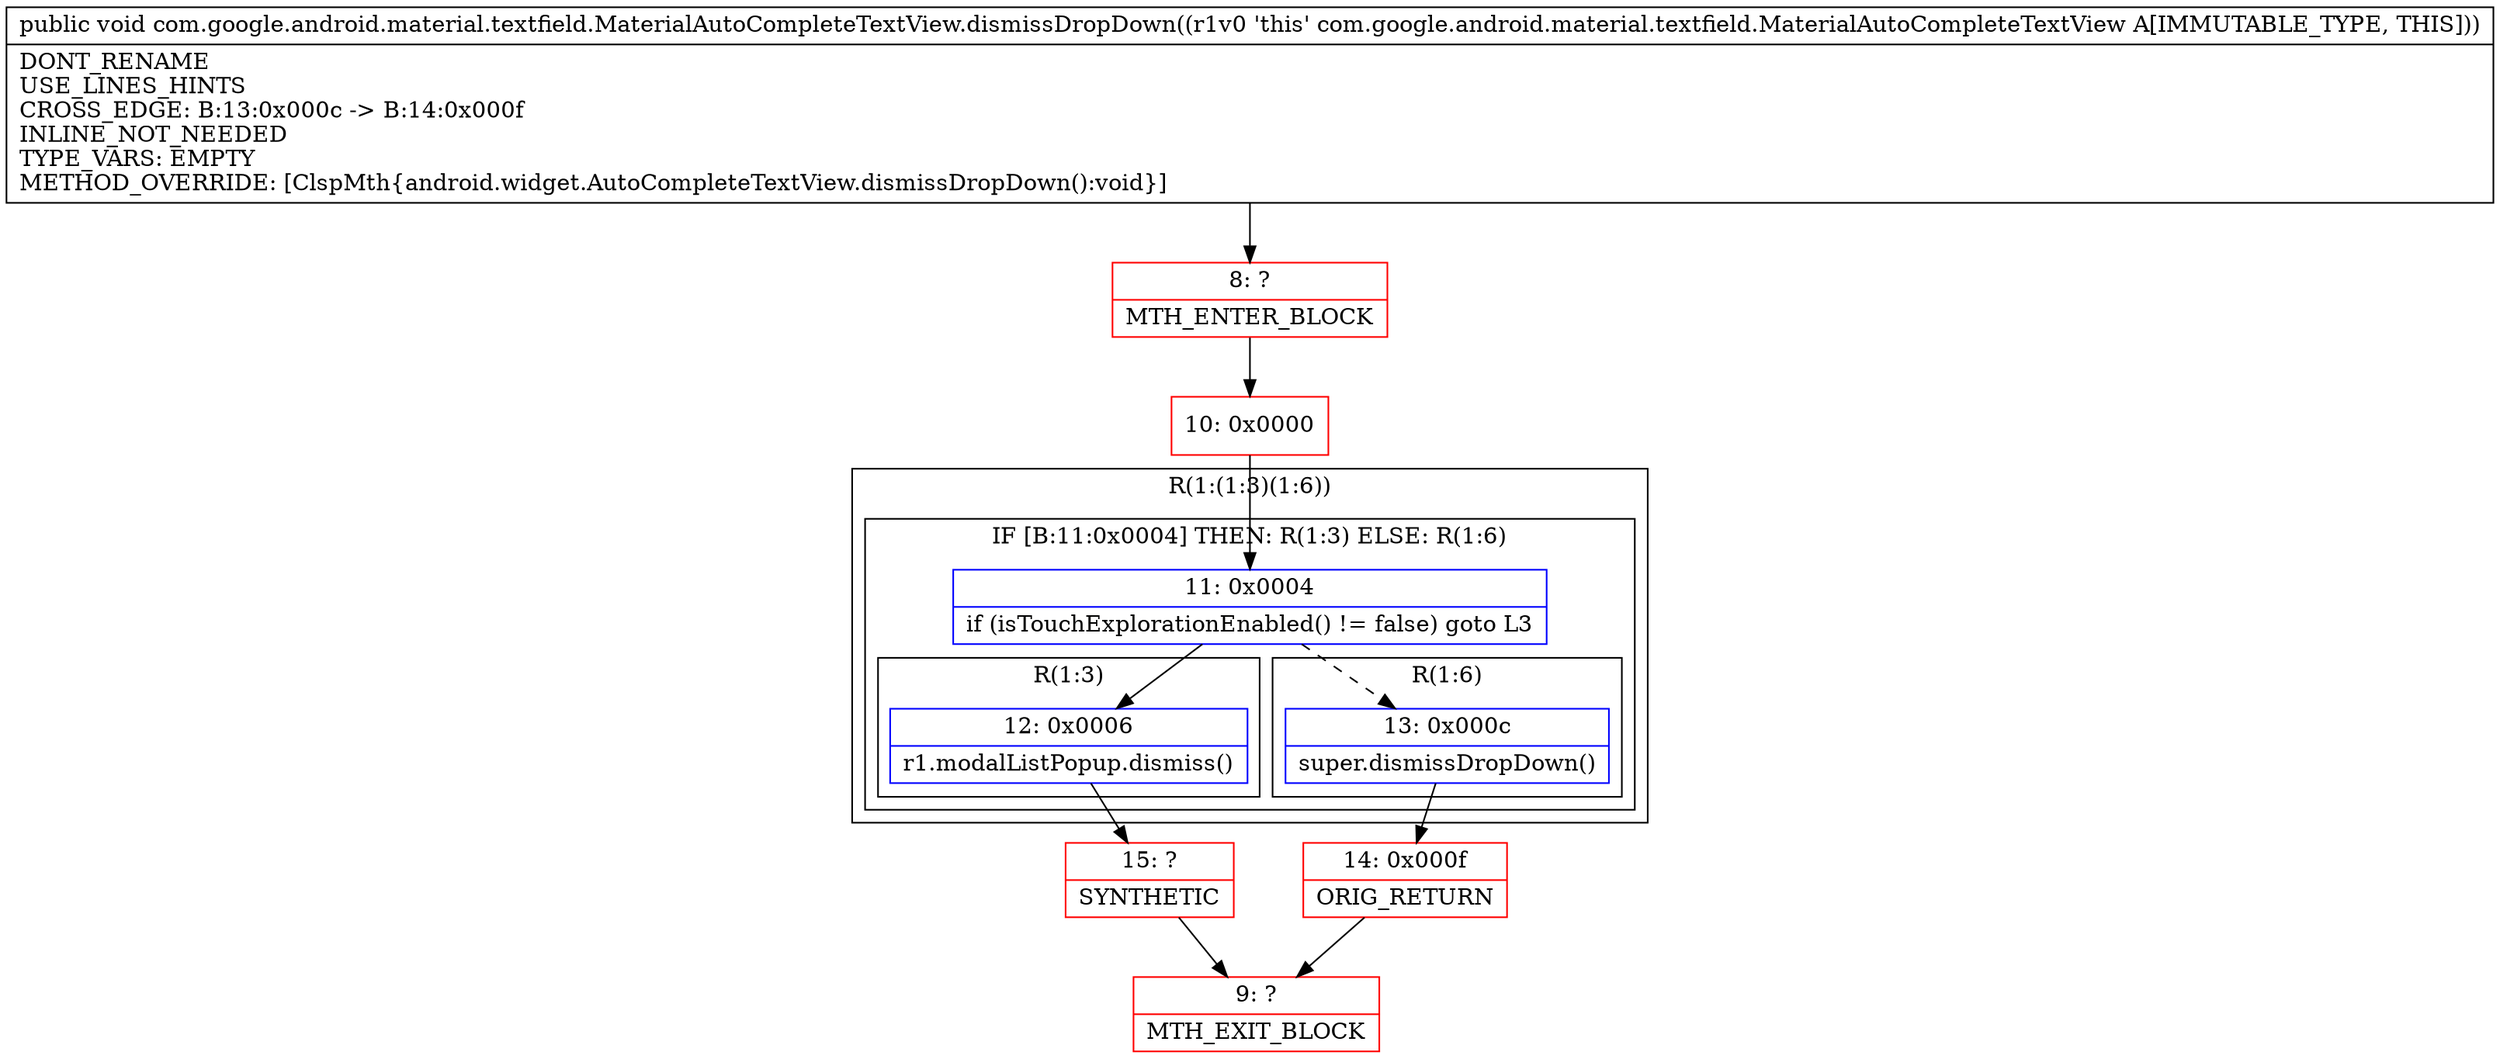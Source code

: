 digraph "CFG forcom.google.android.material.textfield.MaterialAutoCompleteTextView.dismissDropDown()V" {
subgraph cluster_Region_1476154111 {
label = "R(1:(1:3)(1:6))";
node [shape=record,color=blue];
subgraph cluster_IfRegion_352012334 {
label = "IF [B:11:0x0004] THEN: R(1:3) ELSE: R(1:6)";
node [shape=record,color=blue];
Node_11 [shape=record,label="{11\:\ 0x0004|if (isTouchExplorationEnabled() != false) goto L3\l}"];
subgraph cluster_Region_776965154 {
label = "R(1:3)";
node [shape=record,color=blue];
Node_12 [shape=record,label="{12\:\ 0x0006|r1.modalListPopup.dismiss()\l}"];
}
subgraph cluster_Region_237029648 {
label = "R(1:6)";
node [shape=record,color=blue];
Node_13 [shape=record,label="{13\:\ 0x000c|super.dismissDropDown()\l}"];
}
}
}
Node_8 [shape=record,color=red,label="{8\:\ ?|MTH_ENTER_BLOCK\l}"];
Node_10 [shape=record,color=red,label="{10\:\ 0x0000}"];
Node_15 [shape=record,color=red,label="{15\:\ ?|SYNTHETIC\l}"];
Node_9 [shape=record,color=red,label="{9\:\ ?|MTH_EXIT_BLOCK\l}"];
Node_14 [shape=record,color=red,label="{14\:\ 0x000f|ORIG_RETURN\l}"];
MethodNode[shape=record,label="{public void com.google.android.material.textfield.MaterialAutoCompleteTextView.dismissDropDown((r1v0 'this' com.google.android.material.textfield.MaterialAutoCompleteTextView A[IMMUTABLE_TYPE, THIS]))  | DONT_RENAME\lUSE_LINES_HINTS\lCROSS_EDGE: B:13:0x000c \-\> B:14:0x000f\lINLINE_NOT_NEEDED\lTYPE_VARS: EMPTY\lMETHOD_OVERRIDE: [ClspMth\{android.widget.AutoCompleteTextView.dismissDropDown():void\}]\l}"];
MethodNode -> Node_8;Node_11 -> Node_12;
Node_11 -> Node_13[style=dashed];
Node_12 -> Node_15;
Node_13 -> Node_14;
Node_8 -> Node_10;
Node_10 -> Node_11;
Node_15 -> Node_9;
Node_14 -> Node_9;
}

